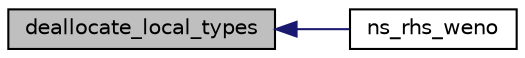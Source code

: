 digraph "deallocate_local_types"
{
 // INTERACTIVE_SVG=YES
  bgcolor="transparent";
  edge [fontname="Helvetica",fontsize="10",labelfontname="Helvetica",labelfontsize="10"];
  node [fontname="Helvetica",fontsize="10",shape=record];
  rankdir="LR";
  Node56 [label="deallocate_local_types",height=0.2,width=0.4,color="black", fillcolor="grey75", style="filled", fontcolor="black"];
  Node56 -> Node57 [dir="back",color="midnightblue",fontsize="10",style="solid",fontname="Helvetica"];
  Node57 [label="ns_rhs_weno",height=0.2,width=0.4,color="black",URL="$namespacenavierstokesrhsweno.html#a1df7b6e3020cca9787110b8f1f5a024f"];
}
